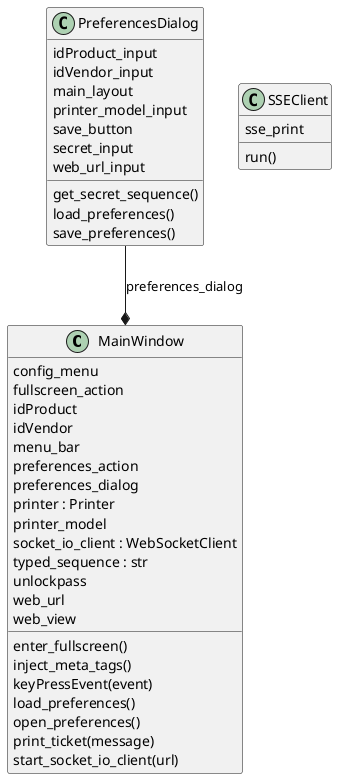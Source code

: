 @startuml classes_GestionFilePatient
set namespaceSeparator none
class "MainWindow" as main.MainWindow {
  config_menu
  fullscreen_action
  idProduct
  idVendor
  menu_bar
  preferences_action
  preferences_dialog
  printer : Printer
  printer_model
  socket_io_client : WebSocketClient
  typed_sequence : str
  unlockpass
  web_url
  web_view
  enter_fullscreen()
  inject_meta_tags()
  keyPressEvent(event)
  load_preferences()
  open_preferences()
  print_ticket(message)
  start_socket_io_client(url)
}
class "PreferencesDialog" as main.PreferencesDialog {
  idProduct_input
  idVendor_input
  main_layout
  printer_model_input
  save_button
  secret_input
  web_url_input
  get_secret_sequence()
  load_preferences()
  save_preferences()
}
class "SSEClient" as main.SSEClient {
  sse_print
  run()
}
main.PreferencesDialog --* main.MainWindow : preferences_dialog
@enduml
